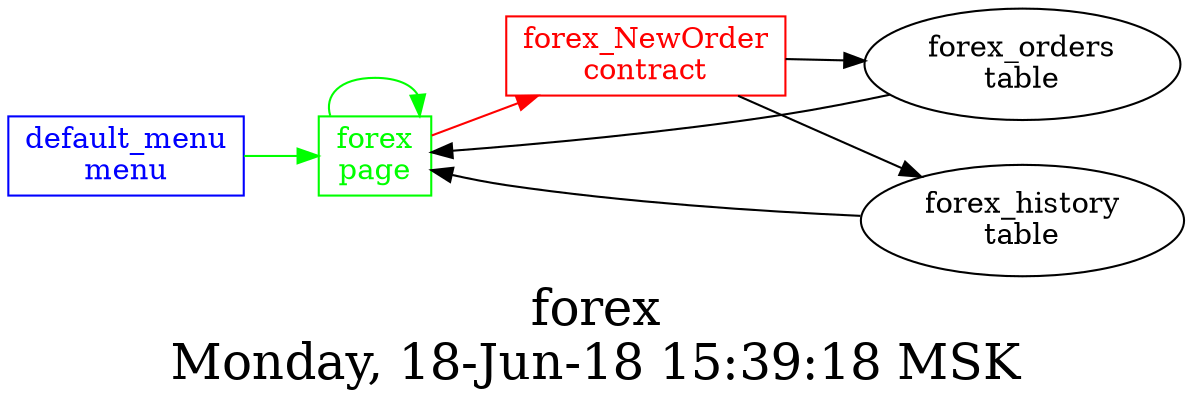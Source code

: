 digraph G {
graph [
  fontsize="24";
  label="forex\nMonday, 18-Jun-18 15:39:18 MSK";
  nojustify=true;
  ordering=out;
  rankdir=LR;
  size="30";
];
"default_menu\nmenu" -> "forex\npage"  [ color=green ]
"default_menu\nmenu" [color=blue, fontcolor=blue, group=menus, shape=record];
"forex\npage" -> "forex_NewOrder\ncontract"  [ color=red ]
"forex_orders\ntable" -> "forex\npage"
"forex_history\ntable" -> "forex\npage"
"forex\npage" -> "forex\npage"  [ color=green ]
"forex\npage" [color=green, fontcolor=green, group=pages, shape=record];
"forex_NewOrder\ncontract" -> "forex_orders\ntable"  [ color="" ]
"forex_NewOrder\ncontract" -> "forex_history\ntable"  [ color="" ]
"forex_NewOrder\ncontract" [color=red, fontcolor=red, group=contracts, shape=record];
"forex_history\ntable" [color="", fontcolor="", group=tables, shape=""];
"forex_orders\ntable" [color="", fontcolor="", group=tables, shape=""];
}
